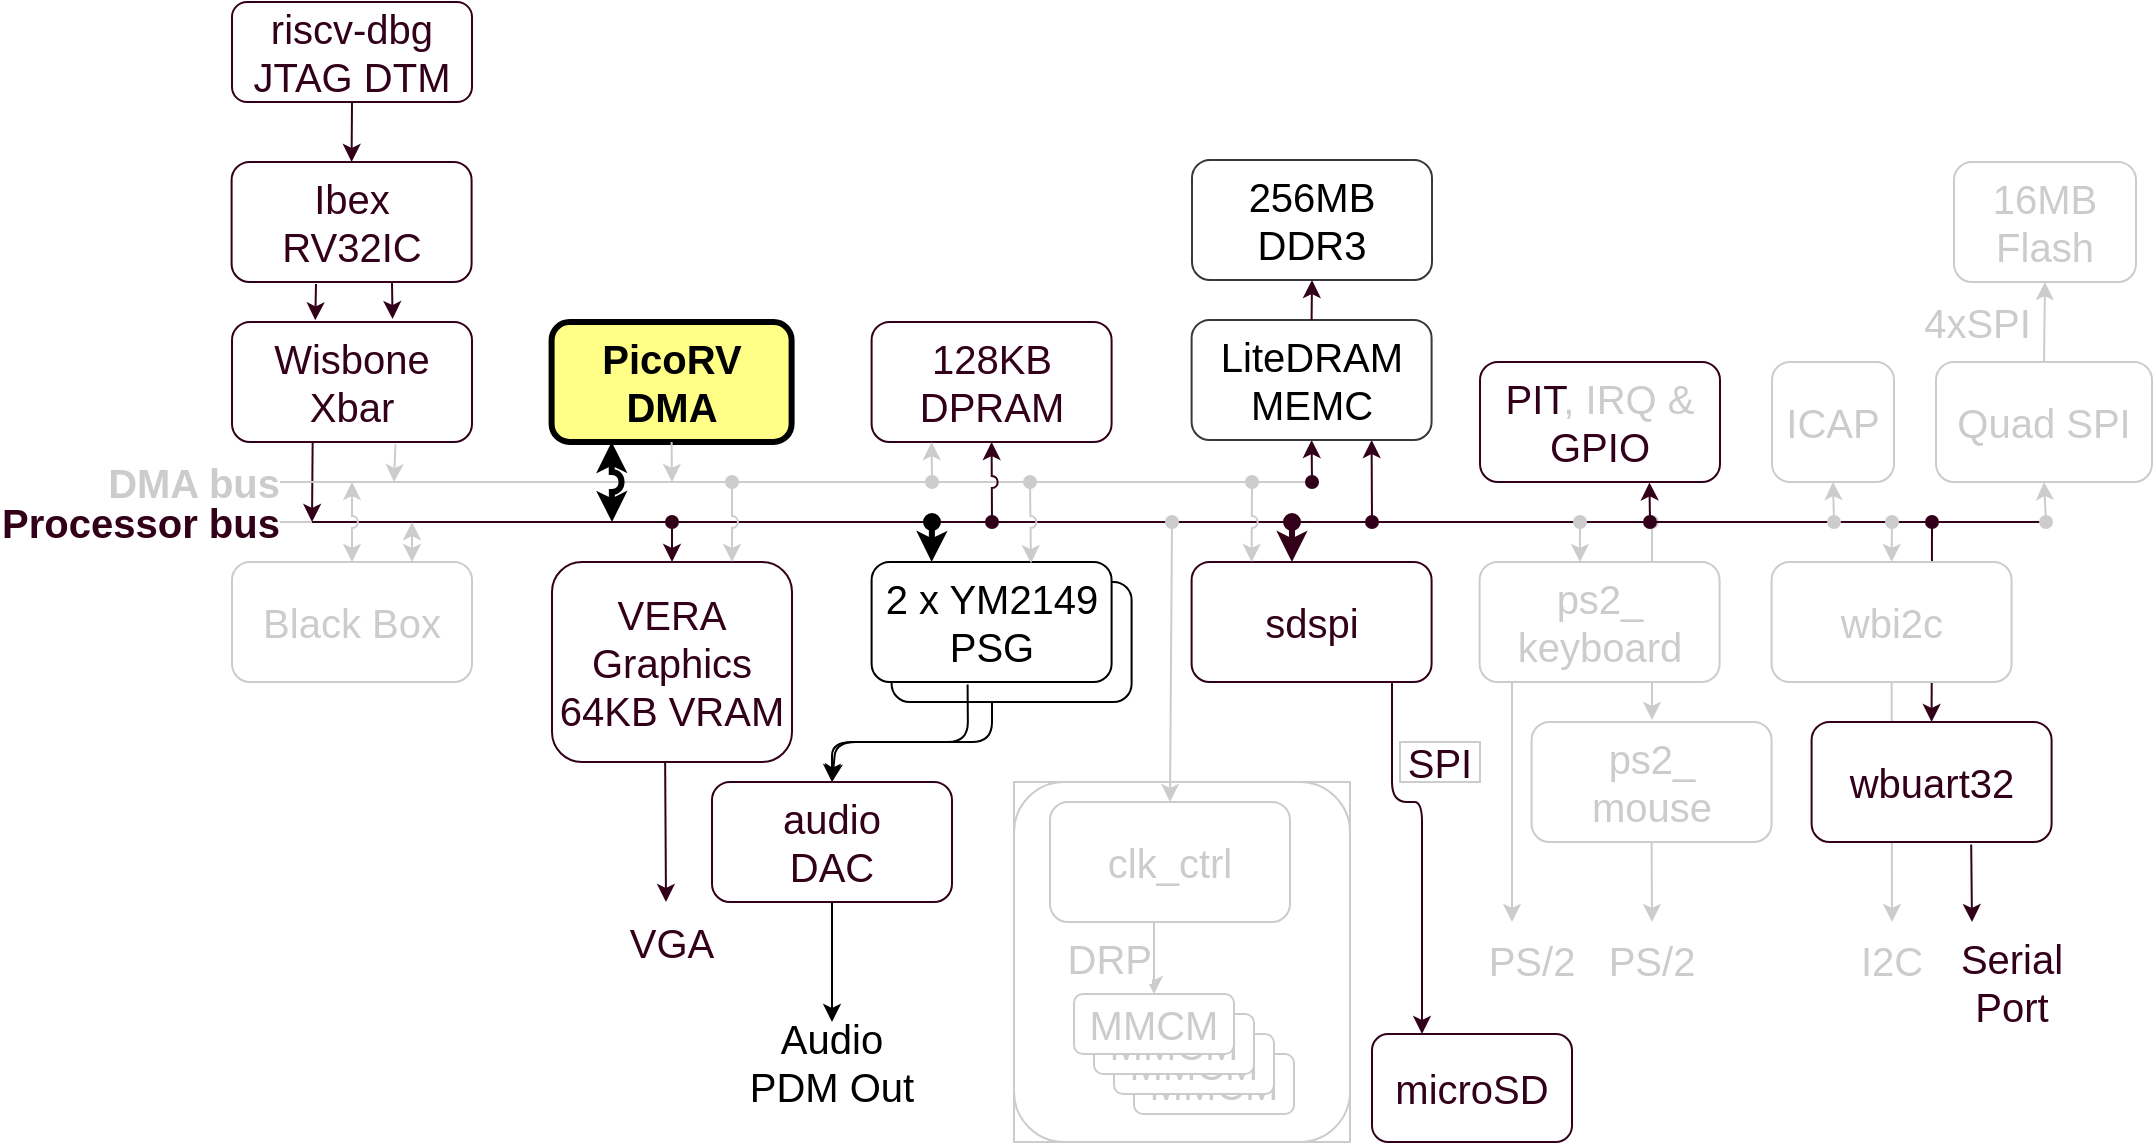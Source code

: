 <mxfile version="19.0.3" type="device"><diagram id="0d0418cf-194d-6f34-59b4-59e4f961d9f4" name="Page-1"><mxGraphModel dx="1888" dy="-459" grid="1" gridSize="10" guides="1" tooltips="1" connect="1" arrows="1" fold="1" page="1" pageScale="1" pageWidth="850" pageHeight="1100" background="#ffffff" math="0" shadow="0"><root><mxCell id="0"/><mxCell id="1" parent="0"/><mxCell id="294" value="" style="endArrow=classic;html=1;strokeWidth=1;startArrow=oval;startFill=1;fontSize=20;strokeColor=#CCCCCC;fontColor=#CCCCCC;" parent="1" edge="1"><mxGeometry width="50" height="50" relative="1" as="geometry"><mxPoint x="788" y="1460" as="sourcePoint"/><mxPoint x="788" y="1559" as="targetPoint"/></mxGeometry></mxCell><mxCell id="295" value="ps2_&lt;br&gt;mouse" style="rounded=1;whiteSpace=wrap;html=1;fontSize=20;strokeColor=#CCCCCC;fontColor=#CCCCCC;" parent="1" vertex="1"><mxGeometry x="727.8" y="1560" width="120" height="60" as="geometry"/></mxCell><mxCell id="299" value="YM2149" style="rounded=1;whiteSpace=wrap;html=1;fontSize=20;strokeColor=#000000;fontColor=#CCCCCC;strokeWidth=1;fillColor=default;" parent="1" vertex="1"><mxGeometry x="407.8" y="1490" width="120" height="60" as="geometry"/></mxCell><mxCell id="300" value="riscv-dbg&lt;br style=&quot;font-size: 20px;&quot;&gt;JTAG DTM&lt;br style=&quot;font-size: 20px;&quot;&gt;" style="rounded=1;whiteSpace=wrap;html=1;fontSize=20;strokeColor=#33001A;fontColor=#33001A;" parent="1" vertex="1"><mxGeometry x="78" y="1200" width="120" height="50" as="geometry"/></mxCell><mxCell id="301" value="Ibex&lt;br style=&quot;font-size: 20px;&quot;&gt;RV32IC&lt;br style=&quot;font-size: 20px;&quot;&gt;" style="rounded=1;whiteSpace=wrap;html=1;fontSize=20;strokeColor=#33001A;fontColor=#33001A;" parent="1" vertex="1"><mxGeometry x="77.8" y="1280" width="120" height="60" as="geometry"/></mxCell><mxCell id="302" value="PicoRV&lt;br&gt;DMA" style="rounded=1;whiteSpace=wrap;html=1;fontSize=20;strokeColor=#000000;fontColor=default;strokeWidth=3;fillColor=#FFFF88;fontStyle=1" parent="1" vertex="1"><mxGeometry x="237.8" y="1360" width="120" height="60" as="geometry"/></mxCell><mxCell id="303" value="128KB&lt;br style=&quot;font-size: 20px&quot;&gt;DPRAM&lt;br style=&quot;font-size: 20px&quot;&gt;" style="rounded=1;whiteSpace=wrap;html=1;fontSize=20;strokeColor=#33001A;fontColor=#33001A;" parent="1" vertex="1"><mxGeometry x="397.8" y="1360" width="120" height="60" as="geometry"/></mxCell><mxCell id="304" value="&lt;font color=&quot;#33001a&quot;&gt;PIT&lt;/font&gt;, IRQ &amp;amp; &lt;font color=&quot;#33001a&quot;&gt;GPIO&lt;/font&gt;" style="rounded=1;whiteSpace=wrap;html=1;fontSize=20;strokeColor=#33001A;fontColor=#CCCCCC;" parent="1" vertex="1"><mxGeometry x="702" y="1380" width="120" height="60" as="geometry"/></mxCell><mxCell id="305" value="VERA Graphics&lt;br&gt;64KB VRAM&lt;br&gt;" style="rounded=1;whiteSpace=wrap;html=1;fontSize=20;strokeColor=#33001A;fontColor=#33001A;strokeWidth=1;fillColor=#FFFFFF;" parent="1" vertex="1"><mxGeometry x="238" y="1480" width="120" height="100" as="geometry"/></mxCell><mxCell id="306" value="2 x YM2149 PSG" style="rounded=1;whiteSpace=wrap;html=1;fontSize=20;strokeColor=#000000;fontColor=#000000;fillColor=default;strokeWidth=1;" parent="1" vertex="1"><mxGeometry x="397.8" y="1480" width="120" height="60" as="geometry"/></mxCell><mxCell id="307" value="sdspi" style="rounded=1;whiteSpace=wrap;html=1;fontSize=20;strokeColor=#33001A;fontColor=#33001A;fillColor=#FFFFFF;strokeWidth=1;" parent="1" vertex="1"><mxGeometry x="557.8" y="1480" width="120" height="60" as="geometry"/></mxCell><mxCell id="308" value="ps2_&lt;br&gt;keyboard" style="rounded=1;whiteSpace=wrap;html=1;fontSize=20;strokeColor=#CCCCCC;fontColor=#CCCCCC;" parent="1" vertex="1"><mxGeometry x="701.8" y="1480" width="120" height="60" as="geometry"/></mxCell><mxCell id="309" value="" style="endArrow=none;html=1;fontSize=20;strokeColor=#CCCCCC;fontColor=#CCCCCC;" parent="1" edge="1"><mxGeometry width="50" height="50" relative="1" as="geometry"><mxPoint x="158" y="1440" as="sourcePoint"/><mxPoint x="618" y="1440" as="targetPoint"/></mxGeometry></mxCell><mxCell id="310" value="" style="endArrow=none;html=1;fontSize=20;strokeColor=#33001A;fontColor=#CCCCCC;" parent="1" edge="1"><mxGeometry width="50" height="50" relative="1" as="geometry"><mxPoint x="118" y="1460" as="sourcePoint"/><mxPoint x="988" y="1460" as="targetPoint"/></mxGeometry></mxCell><mxCell id="311" value="" style="endArrow=classic;html=1;jumpStyle=arc;rounded=1;strokeWidth=3;startArrow=classic;startFill=1;endFill=1;entryX=0.25;entryY=1;fontSize=20;strokeColor=#000000;fontColor=#CCCCCC;" parent="1" target="302" edge="1"><mxGeometry width="50" height="50" relative="1" as="geometry"><mxPoint x="268" y="1460" as="sourcePoint"/><mxPoint x="281" y="1422" as="targetPoint"/></mxGeometry></mxCell><mxCell id="312" value="" style="endArrow=classic;html=1;strokeWidth=1;entryX=0.5;entryY=0;startArrow=oval;startFill=1;fontSize=20;strokeColor=#33001A;fontColor=#CCCCCC;" parent="1" target="305" edge="1"><mxGeometry width="50" height="50" relative="1" as="geometry"><mxPoint x="298" y="1460" as="sourcePoint"/><mxPoint x="188" y="1490" as="targetPoint"/></mxGeometry></mxCell><mxCell id="313" value="" style="endArrow=classic;html=1;strokeWidth=1;entryX=0.25;entryY=1;startArrow=oval;startFill=1;fontSize=20;strokeColor=#CCCCCC;fontColor=#CCCCCC;" parent="1" target="303" edge="1"><mxGeometry width="50" height="50" relative="1" as="geometry"><mxPoint x="428" y="1440" as="sourcePoint"/><mxPoint x="428" y="1430" as="targetPoint"/></mxGeometry></mxCell><mxCell id="314" value="" style="endArrow=classic;html=1;strokeWidth=1;entryX=0.5;entryY=1;startArrow=oval;startFill=1;jumpStyle=arc;fontSize=20;strokeColor=#33001A;fontColor=#CCCCCC;" parent="1" target="303" edge="1"><mxGeometry width="50" height="50" relative="1" as="geometry"><mxPoint x="458" y="1460" as="sourcePoint"/><mxPoint x="498" y="1430" as="targetPoint"/></mxGeometry></mxCell><mxCell id="315" value="" style="endArrow=classic;html=1;strokeWidth=3;entryX=0.25;entryY=0;startArrow=oval;startFill=1;fontSize=20;strokeColor=#000000;fontColor=#CCCCCC;" parent="1" target="306" edge="1"><mxGeometry width="50" height="50" relative="1" as="geometry"><mxPoint x="428" y="1460" as="sourcePoint"/><mxPoint x="418" y="1470" as="targetPoint"/></mxGeometry></mxCell><mxCell id="316" value="" style="endArrow=classic;html=1;strokeWidth=1;entryX=0.5;entryY=1;startArrow=oval;startFill=1;fontSize=20;entryDx=0;entryDy=0;strokeColor=#33001A;fontColor=#CCCCCC;" parent="1" target="333" edge="1"><mxGeometry width="50" height="50" relative="1" as="geometry"><mxPoint x="618" y="1440" as="sourcePoint"/><mxPoint x="618" y="1420" as="targetPoint"/></mxGeometry></mxCell><mxCell id="317" value="" style="endArrow=classic;html=1;strokeWidth=3;entryX=0.418;entryY=0;entryPerimeter=0;startArrow=oval;startFill=1;fontSize=20;strokeColor=#33001A;fontColor=#CCCCCC;" parent="1" target="307" edge="1"><mxGeometry width="50" height="50" relative="1" as="geometry"><mxPoint x="608" y="1460" as="sourcePoint"/><mxPoint x="588" y="1470" as="targetPoint"/></mxGeometry></mxCell><mxCell id="318" value="" style="endArrow=classic;html=1;strokeWidth=1;entryX=0.418;entryY=0;entryPerimeter=0;startArrow=oval;startFill=1;fontSize=20;strokeColor=#CCCCCC;fontColor=#CCCCCC;" parent="1" target="308" edge="1"><mxGeometry width="50" height="50" relative="1" as="geometry"><mxPoint x="752" y="1460" as="sourcePoint"/><mxPoint x="802" y="1440" as="targetPoint"/></mxGeometry></mxCell><mxCell id="319" value="" style="endArrow=classic;html=1;strokeWidth=1;entryX=0.5;entryY=0;startArrow=oval;startFill=1;fontSize=20;strokeColor=#CCCCCC;fontColor=#CCCCCC;" parent="1" target="376" edge="1"><mxGeometry width="50" height="50" relative="1" as="geometry"><mxPoint x="908" y="1460" as="sourcePoint"/><mxPoint x="1091" y="1360" as="targetPoint"/></mxGeometry></mxCell><mxCell id="320" value="" style="endArrow=classic;html=1;strokeWidth=1;entryX=0.706;entryY=1.004;entryPerimeter=0;startArrow=oval;startFill=1;fontSize=20;strokeColor=#33001A;fontColor=#CCCCCC;" parent="1" target="304" edge="1"><mxGeometry width="50" height="50" relative="1" as="geometry"><mxPoint x="787" y="1460" as="sourcePoint"/><mxPoint x="852" y="1430" as="targetPoint"/></mxGeometry></mxCell><mxCell id="321" value="" style="endArrow=classic;html=1;strokeWidth=1;entryX=0.664;entryY=0.01;entryPerimeter=0;startArrow=oval;startFill=1;jumpStyle=arc;fontSize=20;strokeColor=#CCCCCC;fontColor=#CCCCCC;" parent="1" target="306" edge="1"><mxGeometry width="50" height="50" relative="1" as="geometry"><mxPoint x="477" y="1440" as="sourcePoint"/><mxPoint x="528" y="1430" as="targetPoint"/></mxGeometry></mxCell><mxCell id="322" value="" style="endArrow=classic;html=1;strokeWidth=1;entryX=0.25;entryY=0;startArrow=oval;startFill=1;jumpStyle=arc;fontSize=20;strokeColor=#CCCCCC;fontColor=#CCCCCC;" parent="1" target="307" edge="1"><mxGeometry width="50" height="50" relative="1" as="geometry"><mxPoint x="588" y="1440" as="sourcePoint"/><mxPoint x="588" y="1430" as="targetPoint"/></mxGeometry></mxCell><mxCell id="323" value="" style="endArrow=classic;html=1;strokeWidth=1;entryX=0.75;entryY=0;startArrow=oval;startFill=1;jumpStyle=arc;fontSize=20;strokeColor=#CCCCCC;fontColor=#CCCCCC;" parent="1" target="305" edge="1"><mxGeometry width="50" height="50" relative="1" as="geometry"><mxPoint x="328" y="1440" as="sourcePoint"/><mxPoint x="378" y="1430" as="targetPoint"/></mxGeometry></mxCell><mxCell id="324" value="" style="endArrow=none;html=1;strokeWidth=1;entryX=0.681;entryY=1.019;entryPerimeter=0;startArrow=classic;startFill=1;fontSize=20;strokeColor=#CCCCCC;fontColor=#CCCCCC;" parent="1" target="328" edge="1"><mxGeometry width="50" height="50" relative="1" as="geometry"><mxPoint x="159" y="1440" as="sourcePoint"/><mxPoint x="159.714" y="1421.286" as="targetPoint"/></mxGeometry></mxCell><mxCell id="325" value="" style="endArrow=none;html=1;strokeWidth=1;entryX=0.336;entryY=1.008;entryPerimeter=0;startArrow=classic;startFill=1;fontSize=20;strokeColor=#33001A;fontColor=#CCCCCC;" parent="1" target="328" edge="1"><mxGeometry width="50" height="50" relative="1" as="geometry"><mxPoint x="118" y="1460" as="sourcePoint"/><mxPoint x="117" y="1421" as="targetPoint"/></mxGeometry></mxCell><mxCell id="326" value="" style="endArrow=classic;html=1;strokeWidth=1;exitX=0.5;exitY=1;fontSize=20;strokeColor=#CCCCCC;fontColor=#CCCCCC;" parent="1" source="302" edge="1"><mxGeometry width="50" height="50" relative="1" as="geometry"><mxPoint x="268" y="1340" as="sourcePoint"/><mxPoint x="298" y="1440" as="targetPoint"/></mxGeometry></mxCell><mxCell id="327" value="" style="endArrow=classic;html=1;strokeWidth=1;startArrow=oval;startFill=1;fontSize=20;entryX=0.75;entryY=1;entryDx=0;entryDy=0;strokeColor=#33001A;fontColor=#CCCCCC;" parent="1" target="333" edge="1"><mxGeometry width="50" height="50" relative="1" as="geometry"><mxPoint x="648" y="1460" as="sourcePoint"/><mxPoint x="648" y="1340" as="targetPoint"/></mxGeometry></mxCell><mxCell id="328" value="Wisbone Xbar" style="rounded=1;whiteSpace=wrap;html=1;fontSize=20;strokeColor=#33001A;fontColor=#33001A;" parent="1" vertex="1"><mxGeometry x="78" y="1360" width="120" height="60" as="geometry"/></mxCell><mxCell id="329" value="" style="endArrow=classic;html=1;strokeWidth=1;entryX=0.347;entryY=-0.014;entryPerimeter=0;fontSize=20;strokeColor=#33001A;fontColor=#CCCCCC;" parent="1" target="328" edge="1"><mxGeometry width="50" height="50" relative="1" as="geometry"><mxPoint x="120" y="1341" as="sourcePoint"/><mxPoint x="-2" y="1360" as="targetPoint"/></mxGeometry></mxCell><mxCell id="330" value="" style="endArrow=classic;html=1;strokeWidth=1;entryX=0.669;entryY=-0.025;entryPerimeter=0;fontSize=20;strokeColor=#33001A;fontColor=#CCCCCC;" parent="1" target="328" edge="1"><mxGeometry width="50" height="50" relative="1" as="geometry"><mxPoint x="158" y="1340" as="sourcePoint"/><mxPoint x="129.333" y="1368.833" as="targetPoint"/></mxGeometry></mxCell><mxCell id="331" value="" style="endArrow=classic;html=1;strokeWidth=1;entryX=0.5;entryY=0;exitX=0.5;exitY=1;fontSize=20;strokeColor=#33001A;fontColor=#CCCCCC;" parent="1" source="300" target="301" edge="1"><mxGeometry width="50" height="50" relative="1" as="geometry"><mxPoint x="28" y="1330" as="sourcePoint"/><mxPoint x="78" y="1280" as="targetPoint"/></mxGeometry></mxCell><mxCell id="340" value="&lt;b style=&quot;font-size: 20px;&quot;&gt;DMA bus&lt;/b&gt;" style="endArrow=none;html=1;strokeWidth=1;align=right;fontSize=20;strokeColor=#CCCCCC;fontColor=#CCCCCC;" parent="1" edge="1"><mxGeometry width="50" height="50" relative="1" as="geometry"><mxPoint x="48" y="1440" as="sourcePoint"/><mxPoint x="158" y="1440" as="targetPoint"/></mxGeometry></mxCell><mxCell id="341" value="&lt;b style=&quot;font-size: 20px;&quot;&gt;&lt;font color=&quot;#33001a&quot;&gt;Processor bus&lt;/font&gt;&lt;/b&gt;" style="endArrow=none;html=1;strokeWidth=1;align=right;fontSize=20;strokeColor=#CCCCCC;fontColor=#CCCCCC;" parent="1" edge="1"><mxGeometry width="50" height="50" relative="1" as="geometry"><mxPoint x="88" y="1460" as="sourcePoint"/><mxPoint x="118" y="1460" as="targetPoint"/></mxGeometry></mxCell><mxCell id="342" value="Black Box" style="rounded=1;whiteSpace=wrap;html=1;fontSize=20;strokeColor=#CCCCCC;fontColor=#CCCCCC;" parent="1" vertex="1"><mxGeometry x="78" y="1480" width="120" height="60" as="geometry"/></mxCell><mxCell id="343" value="" style="endArrow=classic;html=1;strokeWidth=1;align=right;entryX=0.5;entryY=0;startArrow=classic;startFill=1;jumpStyle=arc;fontSize=20;strokeColor=#CCCCCC;fontColor=#CCCCCC;" parent="1" target="342" edge="1"><mxGeometry width="50" height="50" relative="1" as="geometry"><mxPoint x="138" y="1440" as="sourcePoint"/><mxPoint x="178" y="1580" as="targetPoint"/></mxGeometry></mxCell><mxCell id="344" value="" style="endArrow=classic;html=1;strokeWidth=1;align=right;exitX=0.75;exitY=0;startArrow=classic;startFill=1;fontSize=20;strokeColor=#CCCCCC;fontColor=#CCCCCC;" parent="1" source="342" edge="1"><mxGeometry width="50" height="50" relative="1" as="geometry"><mxPoint x="198" y="1630" as="sourcePoint"/><mxPoint x="168" y="1460" as="targetPoint"/></mxGeometry></mxCell><mxCell id="346" value="" style="group;strokeColor=#CCCCCC;fontColor=#CCCCCC;" parent="1" vertex="1" connectable="0"><mxGeometry x="469" y="1590" width="168" height="180" as="geometry"/></mxCell><mxCell id="347" value="" style="rounded=1;whiteSpace=wrap;html=1;fontSize=20;align=center;strokeColor=#CCCCCC;fontColor=#CCCCCC;" parent="346" vertex="1"><mxGeometry width="168" height="180" as="geometry"/></mxCell><mxCell id="348" value="MMCM" style="rounded=1;whiteSpace=wrap;html=1;fontSize=20;align=center;strokeColor=#CCCCCC;fontColor=#CCCCCC;" parent="346" vertex="1"><mxGeometry x="60" y="136" width="80" height="30" as="geometry"/></mxCell><mxCell id="349" value="clk_ctrl" style="rounded=1;whiteSpace=wrap;html=1;fontSize=20;align=center;strokeColor=#CCCCCC;fontColor=#CCCCCC;" parent="346" vertex="1"><mxGeometry x="18" y="10" width="120" height="60" as="geometry"/></mxCell><mxCell id="350" value="MMCM" style="rounded=1;whiteSpace=wrap;html=1;fontSize=20;align=center;strokeColor=#CCCCCC;fontColor=#CCCCCC;" parent="346" vertex="1"><mxGeometry x="50" y="126" width="80" height="30" as="geometry"/></mxCell><mxCell id="351" value="MMCM" style="rounded=1;whiteSpace=wrap;html=1;fontSize=20;align=center;strokeColor=#CCCCCC;fontColor=#CCCCCC;" parent="346" vertex="1"><mxGeometry x="40" y="116" width="80" height="30" as="geometry"/></mxCell><mxCell id="352" value="MMCM" style="rounded=1;whiteSpace=wrap;html=1;fontSize=20;align=center;strokeColor=#CCCCCC;fontColor=#CCCCCC;" parent="346" vertex="1"><mxGeometry x="30" y="106" width="80" height="30" as="geometry"/></mxCell><mxCell id="353" value="DRP" style="endArrow=classic;html=1;strokeWidth=1;fontSize=20;align=right;entryX=0.5;entryY=0;strokeColor=#CCCCCC;fontColor=#CCCCCC;" parent="346" target="352" edge="1"><mxGeometry width="50" height="50" relative="1" as="geometry"><mxPoint x="70" y="70" as="sourcePoint"/><mxPoint x="78" y="95" as="targetPoint"/></mxGeometry></mxCell><mxCell id="354" value="" style="endArrow=classic;html=1;strokeWidth=1;fontSize=20;align=right;startArrow=oval;startFill=1;entryX=0.5;entryY=0;strokeColor=#CCCCCC;fontColor=#CCCCCC;" parent="1" target="349" edge="1"><mxGeometry width="50" height="50" relative="1" as="geometry"><mxPoint x="548" y="1460" as="sourcePoint"/><mxPoint x="542" y="1603" as="targetPoint"/></mxGeometry></mxCell><mxCell id="355" value="" style="endArrow=classic;html=1;strokeWidth=1;fontSize=20;align=right;exitX=0.25;exitY=1;strokeColor=#33001A;fontColor=#CCCCCC;" parent="1" edge="1"><mxGeometry width="50" height="50" relative="1" as="geometry"><mxPoint x="294.571" y="1580.429" as="sourcePoint"/><mxPoint x="295" y="1650" as="targetPoint"/></mxGeometry></mxCell><mxCell id="356" value="VGA" style="text;html=1;strokeColor=none;fillColor=none;align=center;verticalAlign=middle;whiteSpace=wrap;rounded=0;fontSize=20;fontColor=#33001A;" parent="1" vertex="1"><mxGeometry x="278" y="1660" width="40" height="20" as="geometry"/></mxCell><mxCell id="359" value="" style="endArrow=classic;html=1;strokeWidth=1;fontSize=20;align=right;exitX=0.4;exitY=1.021;entryX=0.5;entryY=0;exitPerimeter=0;strokeColor=#000000;fontColor=#CCCCCC;entryDx=0;entryDy=0;" parent="1" source="306" target="nCJeYiIBHGNNTo9xAhQh-384" edge="1"><mxGeometry width="50" height="50" relative="1" as="geometry"><mxPoint x="398" y="1650" as="sourcePoint"/><mxPoint x="448" y="1600" as="targetPoint"/><Array as="points"><mxPoint x="446" y="1570"/><mxPoint x="378" y="1570"/></Array></mxGeometry></mxCell><mxCell id="360" value="" style="endArrow=classic;html=1;strokeWidth=1;fontSize=20;align=right;entryX=0.5;entryY=0;strokeColor=#000000;fontColor=#CCCCCC;entryDx=0;entryDy=0;" parent="1" target="nCJeYiIBHGNNTo9xAhQh-384" edge="1"><mxGeometry width="50" height="50" relative="1" as="geometry"><mxPoint x="458" y="1550" as="sourcePoint"/><mxPoint x="398" y="1650" as="targetPoint"/><Array as="points"><mxPoint x="458" y="1570"/><mxPoint x="380" y="1570"/></Array></mxGeometry></mxCell><mxCell id="361" value="" style="endArrow=classic;html=1;strokeWidth=1;fontSize=20;align=right;exitX=0.5;exitY=1;strokeColor=#000000;fontColor=#CCCCCC;exitDx=0;exitDy=0;" parent="1" source="nCJeYiIBHGNNTo9xAhQh-384" edge="1"><mxGeometry width="50" height="50" relative="1" as="geometry"><mxPoint x="378" y="1660" as="sourcePoint"/><mxPoint x="378" y="1710" as="targetPoint"/></mxGeometry></mxCell><mxCell id="362" value="Audio&lt;br&gt;PDM Out" style="text;html=1;strokeColor=none;fillColor=none;align=center;verticalAlign=middle;whiteSpace=wrap;rounded=0;fontSize=20;fontColor=#000000;" parent="1" vertex="1"><mxGeometry x="333" y="1720" width="90" height="20" as="geometry"/></mxCell><mxCell id="363" value="" style="endArrow=classic;html=1;strokeWidth=1;fontSize=20;align=right;entryX=0.25;entryY=0;strokeColor=#33001A;fontColor=#33001A;" parent="1" target="384" edge="1"><mxGeometry width="50" height="50" relative="1" as="geometry"><mxPoint x="658" y="1540" as="sourcePoint"/><mxPoint x="658" y="1680" as="targetPoint"/><Array as="points"><mxPoint x="658" y="1600"/><mxPoint x="673" y="1600"/></Array></mxGeometry></mxCell><mxCell id="364" value="SPI" style="text;html=1;strokeColor=#CCCCCC;fillColor=none;align=center;verticalAlign=middle;whiteSpace=wrap;rounded=0;fontSize=20;fontColor=#33001A;" parent="1" vertex="1"><mxGeometry x="662" y="1570" width="40" height="20" as="geometry"/></mxCell><mxCell id="365" value="" style="endArrow=classic;html=1;strokeWidth=1;fontSize=20;align=right;strokeColor=#CCCCCC;fontColor=#CCCCCC;" parent="1" edge="1"><mxGeometry width="50" height="50" relative="1" as="geometry"><mxPoint x="718" y="1540" as="sourcePoint"/><mxPoint x="718" y="1660" as="targetPoint"/></mxGeometry></mxCell><mxCell id="366" value="PS/2" style="text;html=1;strokeColor=none;fillColor=none;align=center;verticalAlign=middle;whiteSpace=wrap;rounded=0;fontSize=20;fontColor=#CCCCCC;" parent="1" vertex="1"><mxGeometry x="708" y="1669" width="40" height="20" as="geometry"/></mxCell><mxCell id="367" value="" style="endArrow=classic;html=1;strokeWidth=1;fontSize=20;align=right;exitX=0.5;exitY=1;strokeColor=#CCCCCC;fontColor=#CCCCCC;" parent="1" source="295" edge="1"><mxGeometry width="50" height="50" relative="1" as="geometry"><mxPoint x="768" y="1710" as="sourcePoint"/><mxPoint x="788" y="1660" as="targetPoint"/></mxGeometry></mxCell><mxCell id="368" value="PS/2" style="text;html=1;strokeColor=none;fillColor=none;align=center;verticalAlign=middle;whiteSpace=wrap;rounded=0;fontSize=20;fontColor=#CCCCCC;" parent="1" vertex="1"><mxGeometry x="768" y="1669" width="40" height="20" as="geometry"/></mxCell><mxCell id="369" value="" style="endArrow=classic;html=1;strokeWidth=1;fontSize=20;align=right;exitX=0.665;exitY=1.021;exitPerimeter=0;strokeColor=#33001A;fontColor=#CCCCCC;" parent="1" source="375" edge="1"><mxGeometry width="50" height="50" relative="1" as="geometry"><mxPoint x="936" y="1630" as="sourcePoint"/><mxPoint x="948" y="1660" as="targetPoint"/></mxGeometry></mxCell><mxCell id="370" value="I2C" style="text;html=1;strokeColor=none;fillColor=none;align=center;verticalAlign=middle;whiteSpace=wrap;rounded=0;fontSize=20;fontColor=#CCCCCC;" parent="1" vertex="1"><mxGeometry x="888" y="1669" width="40" height="20" as="geometry"/></mxCell><mxCell id="371" value="" style="endArrow=oval;html=1;strokeWidth=1;fontSize=20;align=right;exitX=0.5;exitY=0;startArrow=classic;startFill=1;endFill=1;strokeColor=#33001A;fontColor=#CCCCCC;" parent="1" source="375" edge="1"><mxGeometry width="50" height="50" relative="1" as="geometry"><mxPoint x="948" y="1260" as="sourcePoint"/><mxPoint x="928" y="1460" as="targetPoint"/></mxGeometry></mxCell><mxCell id="372" value="Serial Port" style="text;html=1;strokeColor=none;fillColor=none;align=center;verticalAlign=middle;whiteSpace=wrap;rounded=0;fontSize=20;fontColor=#33001A;" parent="1" vertex="1"><mxGeometry x="948" y="1680" width="40" height="20" as="geometry"/></mxCell><mxCell id="374" value="" style="endArrow=classic;html=1;strokeWidth=1;fontSize=20;align=right;exitX=0.5;exitY=1;strokeColor=#CCCCCC;fontColor=#CCCCCC;" parent="1" source="376" edge="1"><mxGeometry width="50" height="50" relative="1" as="geometry"><mxPoint x="907.571" y="1540.429" as="sourcePoint"/><mxPoint x="908" y="1660" as="targetPoint"/></mxGeometry></mxCell><mxCell id="375" value="wbuart32" style="rounded=1;whiteSpace=wrap;html=1;fontSize=20;strokeColor=#33001A;fontColor=#33001A;" parent="1" vertex="1"><mxGeometry x="867.8" y="1560" width="120" height="60" as="geometry"/></mxCell><mxCell id="376" value="wbi2c" style="rounded=1;whiteSpace=wrap;html=1;fontSize=20;strokeColor=#CCCCCC;fontColor=#CCCCCC;" parent="1" vertex="1"><mxGeometry x="847.8" y="1480" width="120" height="60" as="geometry"/></mxCell><mxCell id="377" value="ICAP" style="rounded=1;whiteSpace=wrap;html=1;fontSize=20;align=center;strokeColor=#CCCCCC;fontColor=#CCCCCC;" parent="1" vertex="1"><mxGeometry x="848" y="1380" width="61" height="60" as="geometry"/></mxCell><mxCell id="378" value="" style="endArrow=classic;html=1;strokeWidth=1;fontSize=20;align=right;entryX=0.5;entryY=1;startArrow=oval;startFill=1;strokeColor=#CCCCCC;fontColor=#CCCCCC;" parent="1" target="377" edge="1"><mxGeometry width="50" height="50" relative="1" as="geometry"><mxPoint x="879" y="1460" as="sourcePoint"/><mxPoint x="1038" y="1400" as="targetPoint"/></mxGeometry></mxCell><mxCell id="380" value="Quad SPI" style="rounded=1;whiteSpace=wrap;html=1;fontSize=20;align=center;strokeColor=#CCCCCC;fontColor=#CCCCCC;" parent="1" vertex="1"><mxGeometry x="930" y="1380" width="108" height="60" as="geometry"/></mxCell><mxCell id="381" value="16MB Flash" style="rounded=1;whiteSpace=wrap;html=1;fontSize=20;align=center;strokeColor=#CCCCCC;fontColor=#CCCCCC;" parent="1" vertex="1"><mxGeometry x="939" y="1280" width="91" height="60" as="geometry"/></mxCell><mxCell id="382" value="&lt;div style=&quot;text-align: left&quot;&gt;4xSPI&amp;nbsp;&lt;/div&gt;" style="endArrow=classic;html=1;strokeWidth=1;fontSize=20;align=right;entryX=0.5;entryY=1;exitX=0.5;exitY=0;strokeColor=#CCCCCC;fontColor=#CCCCCC;" parent="1" source="380" target="381" edge="1"><mxGeometry width="50" height="50" relative="1" as="geometry"><mxPoint x="968" y="1390" as="sourcePoint"/><mxPoint x="1018" y="1340" as="targetPoint"/></mxGeometry></mxCell><mxCell id="383" value="" style="endArrow=classic;html=1;strokeWidth=1;fontSize=20;align=right;entryX=0.5;entryY=1;startArrow=oval;startFill=1;strokeColor=#CCCCCC;fontColor=#CCCCCC;" parent="1" target="380" edge="1"><mxGeometry width="50" height="50" relative="1" as="geometry"><mxPoint x="985" y="1460" as="sourcePoint"/><mxPoint x="1068" y="1440" as="targetPoint"/></mxGeometry></mxCell><mxCell id="384" value="microSD" style="rounded=1;whiteSpace=wrap;html=1;fontSize=20;align=center;strokeColor=#33001A;fontColor=#33001A;fillColor=#FFFFFF;strokeWidth=1;" parent="1" vertex="1"><mxGeometry x="648" y="1716" width="100" height="54" as="geometry"/></mxCell><mxCell id="333" value="LiteDRAM&lt;br style=&quot;font-size: 20px;&quot;&gt;MEMC" style="rounded=1;whiteSpace=wrap;html=1;fontSize=20;strokeColor=#36393d;fillColor=#FFFFff;strokeWidth=1;" parent="1" vertex="1"><mxGeometry x="557.8" y="1359" width="120" height="60" as="geometry"/></mxCell><mxCell id="334" value="256MB DDR3" style="rounded=1;whiteSpace=wrap;html=1;fontSize=20;strokeColor=#36393d;fillColor=#FFFFff;strokeWidth=1;" parent="1" vertex="1"><mxGeometry x="558" y="1279" width="120" height="60" as="geometry"/></mxCell><mxCell id="335" value="" style="endArrow=classic;html=1;strokeWidth=1;exitX=0.5;exitY=0;entryX=0.5;entryY=1;fontSize=20;strokeColor=#33001A;fontColor=#CCCCCC;" parent="1" source="333" target="334" edge="1"><mxGeometry width="50" height="50" relative="1" as="geometry"><mxPoint x="448" y="1289" as="sourcePoint"/><mxPoint x="498" y="1239" as="targetPoint"/></mxGeometry></mxCell><mxCell id="nCJeYiIBHGNNTo9xAhQh-384" value="audio&lt;br&gt;DAC" style="rounded=1;whiteSpace=wrap;html=1;fontSize=20;strokeColor=#33001A;fontColor=#33001A;fillColor=default;strokeWidth=1;" parent="1" vertex="1"><mxGeometry x="318.0" y="1590" width="120" height="60" as="geometry"/></mxCell></root></mxGraphModel></diagram></mxfile>